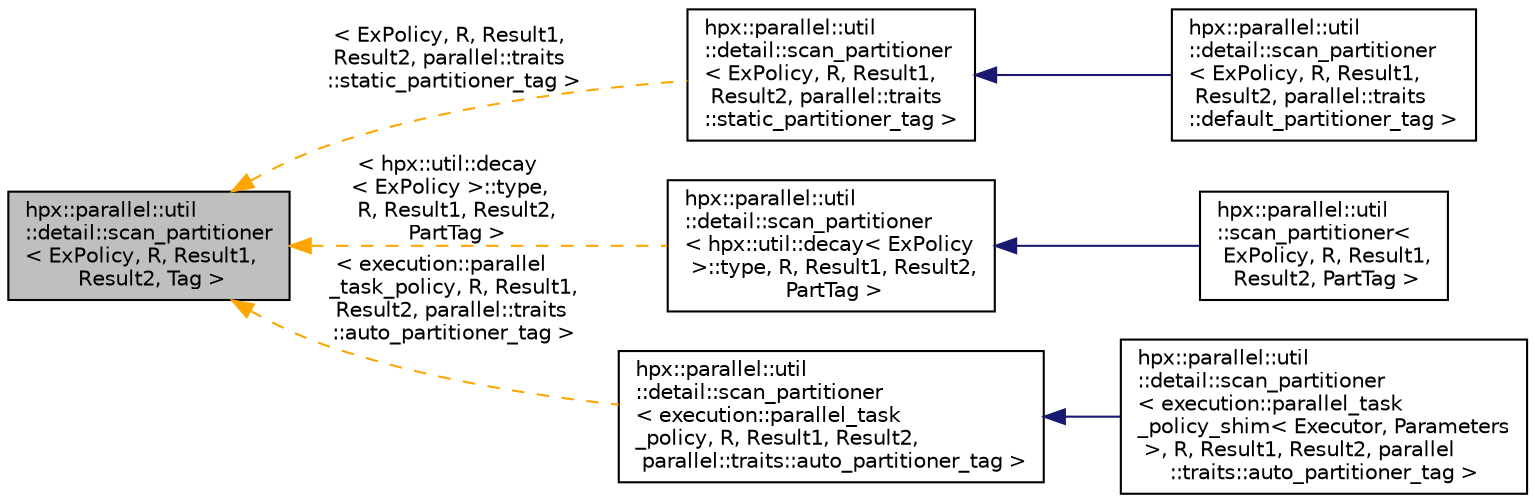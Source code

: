 digraph "hpx::parallel::util::detail::scan_partitioner&lt; ExPolicy, R, Result1, Result2, Tag &gt;"
{
  edge [fontname="Helvetica",fontsize="10",labelfontname="Helvetica",labelfontsize="10"];
  node [fontname="Helvetica",fontsize="10",shape=record];
  rankdir="LR";
  Node0 [label="hpx::parallel::util\l::detail::scan_partitioner\l\< ExPolicy, R, Result1,\l Result2, Tag \>",height=0.2,width=0.4,color="black", fillcolor="grey75", style="filled", fontcolor="black"];
  Node0 -> Node1 [dir="back",color="orange",fontsize="10",style="dashed",label=" \< ExPolicy, R, Result1,\l Result2, parallel::traits\l::static_partitioner_tag \>" ,fontname="Helvetica"];
  Node1 [label="hpx::parallel::util\l::detail::scan_partitioner\l\< ExPolicy, R, Result1,\l Result2, parallel::traits\l::static_partitioner_tag \>",height=0.2,width=0.4,color="black", fillcolor="white", style="filled",URL="$dc/db8/structhpx_1_1parallel_1_1util_1_1detail_1_1scan__partitioner.html"];
  Node1 -> Node2 [dir="back",color="midnightblue",fontsize="10",style="solid",fontname="Helvetica"];
  Node2 [label="hpx::parallel::util\l::detail::scan_partitioner\l\< ExPolicy, R, Result1,\l Result2, parallel::traits\l::default_partitioner_tag \>",height=0.2,width=0.4,color="black", fillcolor="white", style="filled",URL="$dd/d05/structhpx_1_1parallel_1_1util_1_1detail_1_1scan__partitioner_3_01_ex_policy_00_01_r_00_01_result8aa19c1fbde7b63de656c1c4eea01564.html"];
  Node0 -> Node3 [dir="back",color="orange",fontsize="10",style="dashed",label=" \< hpx::util::decay\l\< ExPolicy \>::type,\l R, Result1, Result2,\l PartTag \>" ,fontname="Helvetica"];
  Node3 [label="hpx::parallel::util\l::detail::scan_partitioner\l\< hpx::util::decay\< ExPolicy\l \>::type, R, Result1, Result2,\l PartTag \>",height=0.2,width=0.4,color="black", fillcolor="white", style="filled",URL="$dc/db8/structhpx_1_1parallel_1_1util_1_1detail_1_1scan__partitioner.html"];
  Node3 -> Node4 [dir="back",color="midnightblue",fontsize="10",style="solid",fontname="Helvetica"];
  Node4 [label="hpx::parallel::util\l::scan_partitioner\<\l ExPolicy, R, Result1,\l Result2, PartTag \>",height=0.2,width=0.4,color="black", fillcolor="white", style="filled",URL="$d6/dae/structhpx_1_1parallel_1_1util_1_1scan__partitioner.html"];
  Node0 -> Node5 [dir="back",color="orange",fontsize="10",style="dashed",label=" \< execution::parallel\l_task_policy, R, Result1,\l Result2, parallel::traits\l::auto_partitioner_tag \>" ,fontname="Helvetica"];
  Node5 [label="hpx::parallel::util\l::detail::scan_partitioner\l\< execution::parallel_task\l_policy, R, Result1, Result2,\l parallel::traits::auto_partitioner_tag \>",height=0.2,width=0.4,color="black", fillcolor="white", style="filled",URL="$dc/db8/structhpx_1_1parallel_1_1util_1_1detail_1_1scan__partitioner.html"];
  Node5 -> Node6 [dir="back",color="midnightblue",fontsize="10",style="solid",fontname="Helvetica"];
  Node6 [label="hpx::parallel::util\l::detail::scan_partitioner\l\< execution::parallel_task\l_policy_shim\< Executor, Parameters\l \>, R, Result1, Result2, parallel\l::traits::auto_partitioner_tag \>",height=0.2,width=0.4,color="black", fillcolor="white", style="filled",URL="$dd/d7a/structhpx_1_1parallel_1_1util_1_1detail_1_1scan__partitioner_3_01execution_1_1parallel__task__pob445c93c794e060cb22fbe9b3ce72b23.html"];
}
